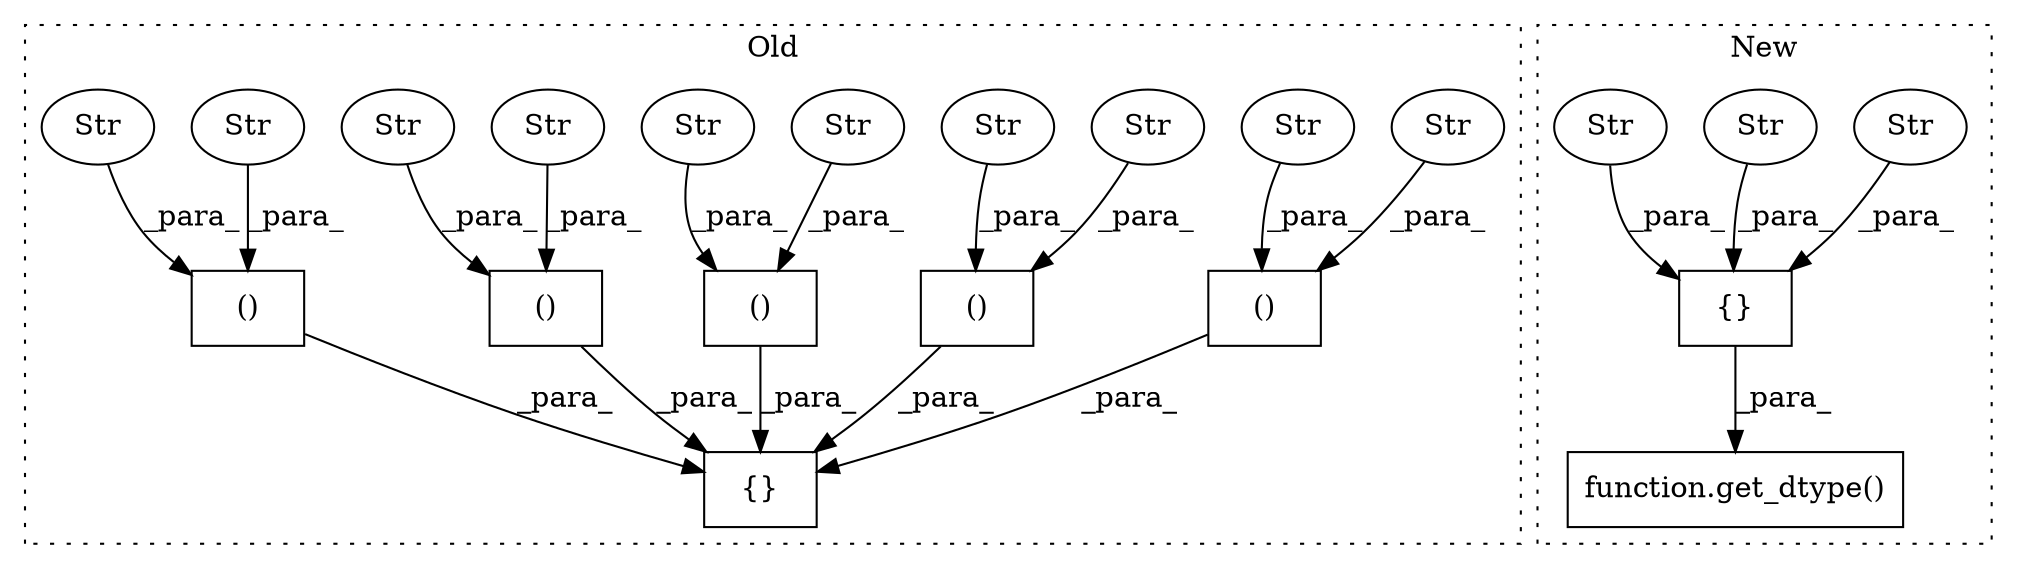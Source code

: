 digraph G {
subgraph cluster0 {
1 [label="{}" a="59" s="26818,26888" l="1,0" shape="box"];
3 [label="()" a="54" s="26849" l="6" shape="box"];
6 [label="Str" a="66" s="26846" l="3" shape="ellipse"];
7 [label="()" a="54" s="26836" l="6" shape="box"];
8 [label="Str" a="66" s="26833" l="3" shape="ellipse"];
9 [label="()" a="54" s="26881" l="6" shape="box"];
10 [label="Str" a="66" s="26851" l="4" shape="ellipse"];
11 [label="()" a="54" s="26823" l="6" shape="box"];
12 [label="Str" a="66" s="26875" l="6" shape="ellipse"];
14 [label="Str" a="66" s="26883" l="4" shape="ellipse"];
15 [label="Str" a="66" s="26820" l="3" shape="ellipse"];
16 [label="Str" a="66" s="26838" l="4" shape="ellipse"];
17 [label="Str" a="66" s="26825" l="4" shape="ellipse"];
18 [label="()" a="54" s="26865" l="6" shape="box"];
20 [label="Str" a="66" s="26859" l="6" shape="ellipse"];
21 [label="Str" a="66" s="26867" l="4" shape="ellipse"];
label = "Old";
style="dotted";
}
subgraph cluster1 {
2 [label="function.get_dtype()" a="75" s="26596,26621" l="10,1" shape="box"];
4 [label="{}" a="59" s="26606,26620" l="1,0" shape="box"];
5 [label="Str" a="66" s="26617" l="3" shape="ellipse"];
13 [label="Str" a="66" s="26607" l="3" shape="ellipse"];
19 [label="Str" a="66" s="26612" l="3" shape="ellipse"];
label = "New";
style="dotted";
}
3 -> 1 [label="_para_"];
4 -> 2 [label="_para_"];
5 -> 4 [label="_para_"];
6 -> 3 [label="_para_"];
7 -> 1 [label="_para_"];
8 -> 7 [label="_para_"];
9 -> 1 [label="_para_"];
10 -> 3 [label="_para_"];
11 -> 1 [label="_para_"];
12 -> 9 [label="_para_"];
13 -> 4 [label="_para_"];
14 -> 9 [label="_para_"];
15 -> 11 [label="_para_"];
16 -> 7 [label="_para_"];
17 -> 11 [label="_para_"];
18 -> 1 [label="_para_"];
19 -> 4 [label="_para_"];
20 -> 18 [label="_para_"];
21 -> 18 [label="_para_"];
}